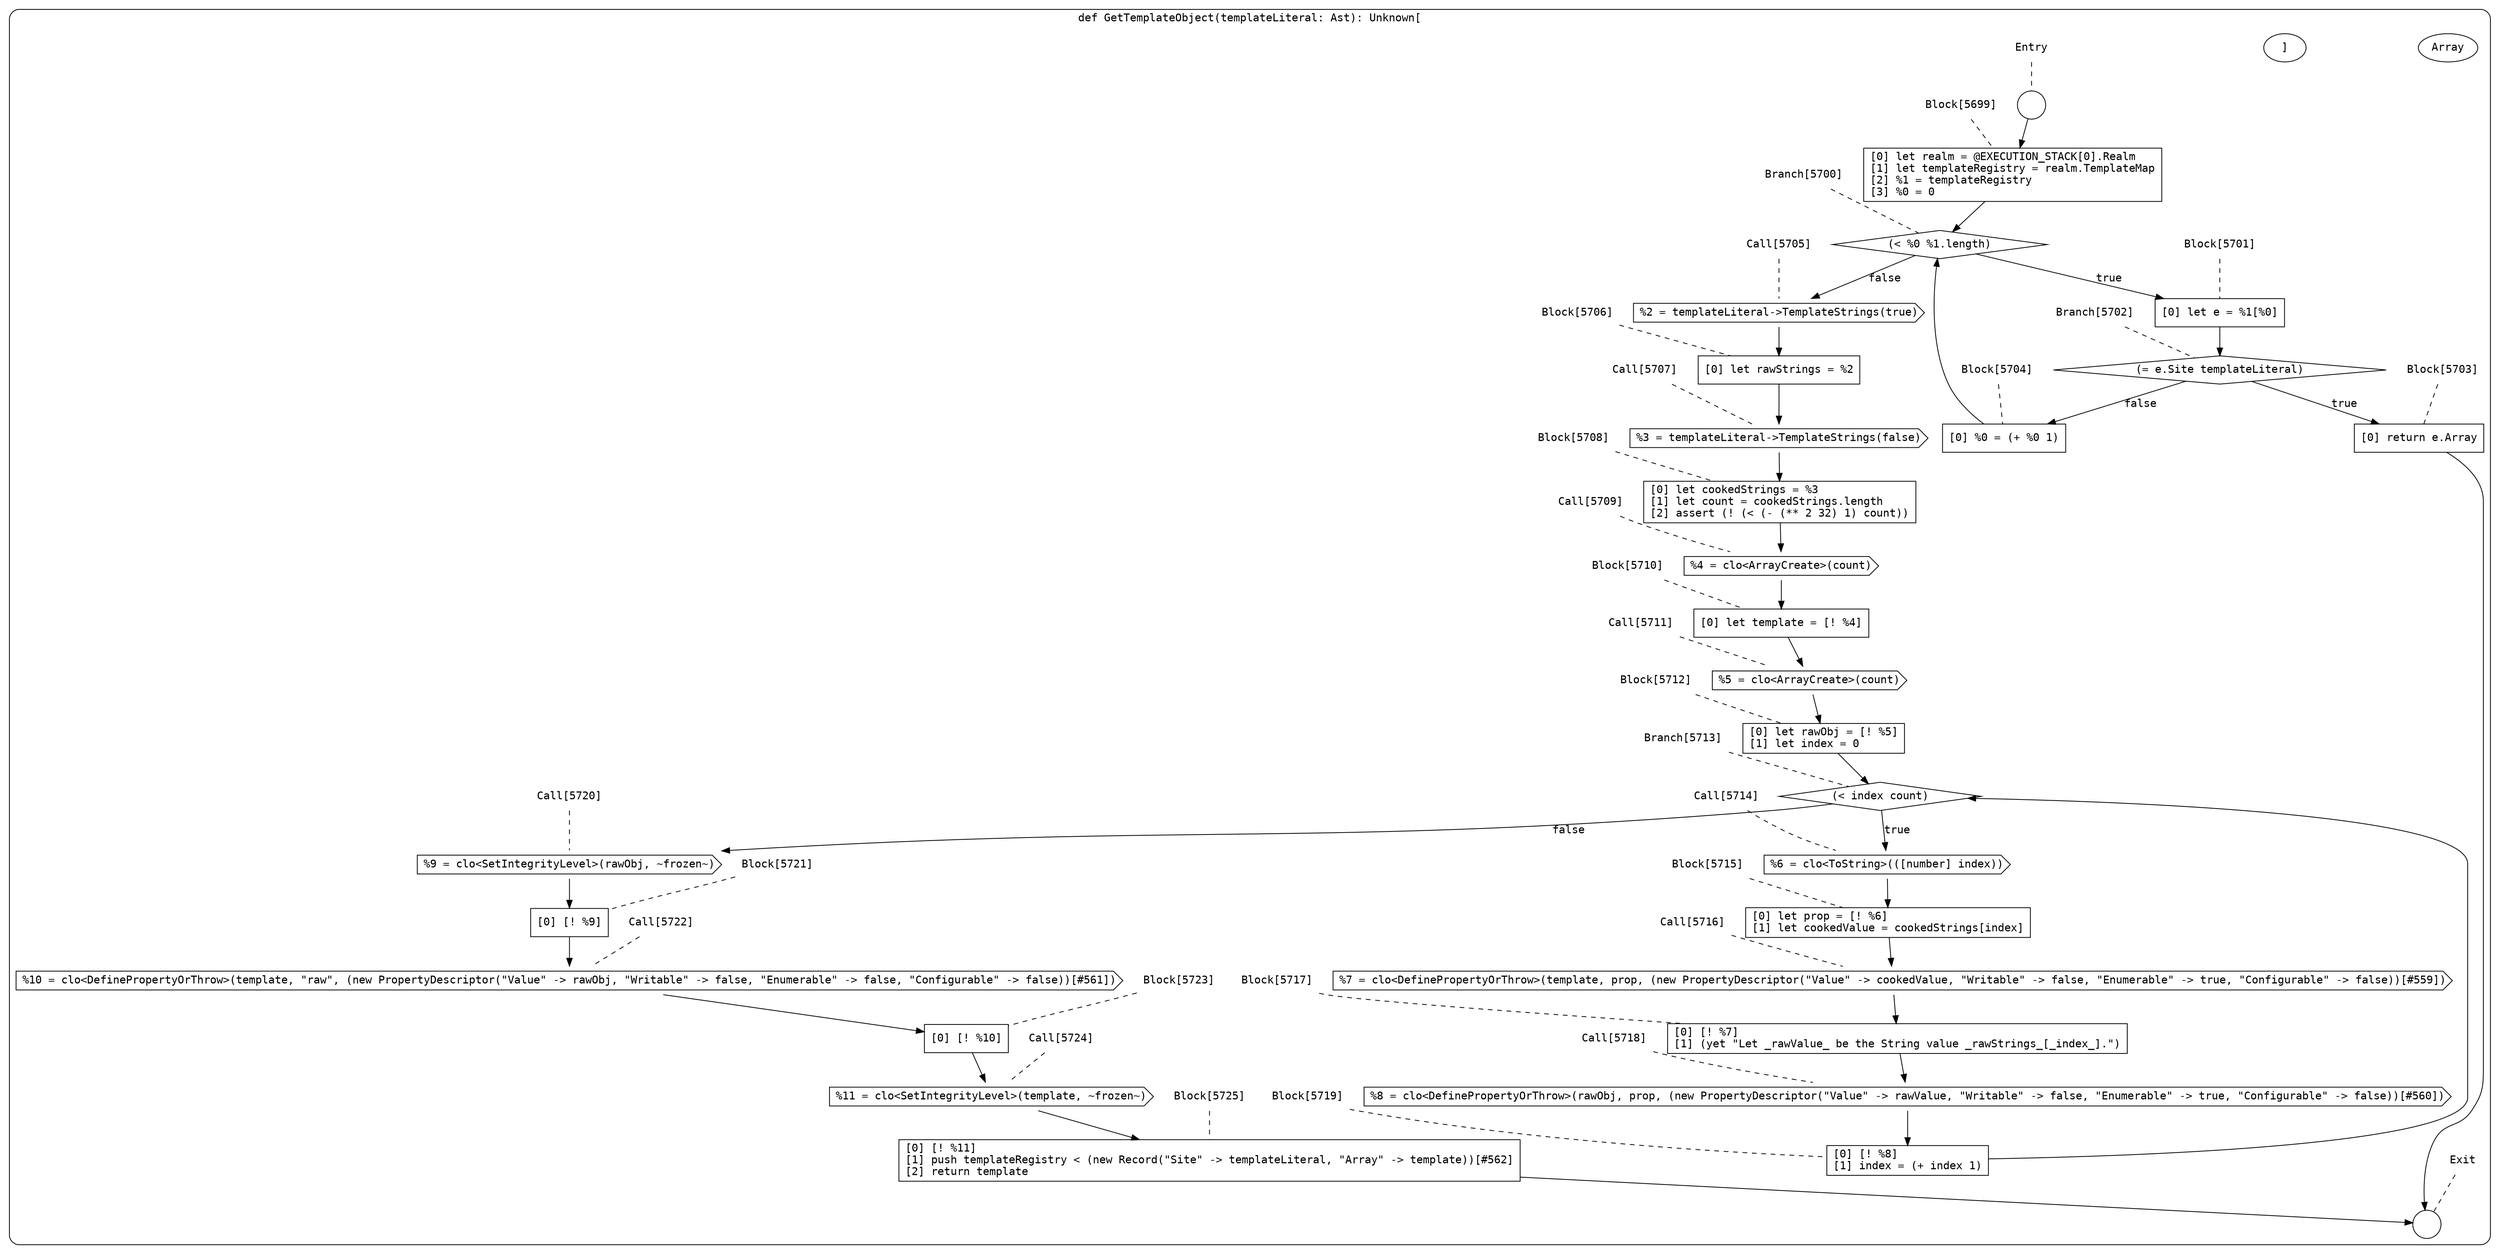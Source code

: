 digraph {
  graph [fontname = "Consolas"]
  node [fontname = "Consolas"]
  edge [fontname = "Consolas"]
  subgraph cluster1245 {
    label = "def GetTemplateObject(templateLiteral: Ast): Unknown["Array"]"
    style = rounded
    cluster1245_entry_name [shape=none, label=<<font color="black">Entry</font>>]
    cluster1245_entry_name -> cluster1245_entry [arrowhead=none, color="black", style=dashed]
    cluster1245_entry [shape=circle label=" " color="black" fillcolor="white" style=filled]
    cluster1245_entry -> node5699 [color="black"]
    cluster1245_exit_name [shape=none, label=<<font color="black">Exit</font>>]
    cluster1245_exit_name -> cluster1245_exit [arrowhead=none, color="black", style=dashed]
    cluster1245_exit [shape=circle label=" " color="black" fillcolor="white" style=filled]
    node5699_name [shape=none, label=<<font color="black">Block[5699]</font>>]
    node5699_name -> node5699 [arrowhead=none, color="black", style=dashed]
    node5699 [shape=box, label=<<font color="black">[0] let realm = @EXECUTION_STACK[0].Realm<BR ALIGN="LEFT"/>[1] let templateRegistry = realm.TemplateMap<BR ALIGN="LEFT"/>[2] %1 = templateRegistry<BR ALIGN="LEFT"/>[3] %0 = 0<BR ALIGN="LEFT"/></font>> color="black" fillcolor="white", style=filled]
    node5699 -> node5700 [color="black"]
    node5700_name [shape=none, label=<<font color="black">Branch[5700]</font>>]
    node5700_name -> node5700 [arrowhead=none, color="black", style=dashed]
    node5700 [shape=diamond, label=<<font color="black">(&lt; %0 %1.length)</font>> color="black" fillcolor="white", style=filled]
    node5700 -> node5701 [label=<<font color="black">true</font>> color="black"]
    node5700 -> node5705 [label=<<font color="black">false</font>> color="black"]
    node5701_name [shape=none, label=<<font color="black">Block[5701]</font>>]
    node5701_name -> node5701 [arrowhead=none, color="black", style=dashed]
    node5701 [shape=box, label=<<font color="black">[0] let e = %1[%0]<BR ALIGN="LEFT"/></font>> color="black" fillcolor="white", style=filled]
    node5701 -> node5702 [color="black"]
    node5705_name [shape=none, label=<<font color="black">Call[5705]</font>>]
    node5705_name -> node5705 [arrowhead=none, color="black", style=dashed]
    node5705 [shape=cds, label=<<font color="black">%2 = templateLiteral-&gt;TemplateStrings(true)</font>> color="black" fillcolor="white", style=filled]
    node5705 -> node5706 [color="black"]
    node5702_name [shape=none, label=<<font color="black">Branch[5702]</font>>]
    node5702_name -> node5702 [arrowhead=none, color="black", style=dashed]
    node5702 [shape=diamond, label=<<font color="black">(= e.Site templateLiteral)</font>> color="black" fillcolor="white", style=filled]
    node5702 -> node5703 [label=<<font color="black">true</font>> color="black"]
    node5702 -> node5704 [label=<<font color="black">false</font>> color="black"]
    node5706_name [shape=none, label=<<font color="black">Block[5706]</font>>]
    node5706_name -> node5706 [arrowhead=none, color="black", style=dashed]
    node5706 [shape=box, label=<<font color="black">[0] let rawStrings = %2<BR ALIGN="LEFT"/></font>> color="black" fillcolor="white", style=filled]
    node5706 -> node5707 [color="black"]
    node5703_name [shape=none, label=<<font color="black">Block[5703]</font>>]
    node5703_name -> node5703 [arrowhead=none, color="black", style=dashed]
    node5703 [shape=box, label=<<font color="black">[0] return e.Array<BR ALIGN="LEFT"/></font>> color="black" fillcolor="white", style=filled]
    node5703 -> cluster1245_exit [color="black"]
    node5704_name [shape=none, label=<<font color="black">Block[5704]</font>>]
    node5704_name -> node5704 [arrowhead=none, color="black", style=dashed]
    node5704 [shape=box, label=<<font color="black">[0] %0 = (+ %0 1)<BR ALIGN="LEFT"/></font>> color="black" fillcolor="white", style=filled]
    node5704 -> node5700 [color="black"]
    node5707_name [shape=none, label=<<font color="black">Call[5707]</font>>]
    node5707_name -> node5707 [arrowhead=none, color="black", style=dashed]
    node5707 [shape=cds, label=<<font color="black">%3 = templateLiteral-&gt;TemplateStrings(false)</font>> color="black" fillcolor="white", style=filled]
    node5707 -> node5708 [color="black"]
    node5708_name [shape=none, label=<<font color="black">Block[5708]</font>>]
    node5708_name -> node5708 [arrowhead=none, color="black", style=dashed]
    node5708 [shape=box, label=<<font color="black">[0] let cookedStrings = %3<BR ALIGN="LEFT"/>[1] let count = cookedStrings.length<BR ALIGN="LEFT"/>[2] assert (! (&lt; (- (** 2 32) 1) count))<BR ALIGN="LEFT"/></font>> color="black" fillcolor="white", style=filled]
    node5708 -> node5709 [color="black"]
    node5709_name [shape=none, label=<<font color="black">Call[5709]</font>>]
    node5709_name -> node5709 [arrowhead=none, color="black", style=dashed]
    node5709 [shape=cds, label=<<font color="black">%4 = clo&lt;ArrayCreate&gt;(count)</font>> color="black" fillcolor="white", style=filled]
    node5709 -> node5710 [color="black"]
    node5710_name [shape=none, label=<<font color="black">Block[5710]</font>>]
    node5710_name -> node5710 [arrowhead=none, color="black", style=dashed]
    node5710 [shape=box, label=<<font color="black">[0] let template = [! %4]<BR ALIGN="LEFT"/></font>> color="black" fillcolor="white", style=filled]
    node5710 -> node5711 [color="black"]
    node5711_name [shape=none, label=<<font color="black">Call[5711]</font>>]
    node5711_name -> node5711 [arrowhead=none, color="black", style=dashed]
    node5711 [shape=cds, label=<<font color="black">%5 = clo&lt;ArrayCreate&gt;(count)</font>> color="black" fillcolor="white", style=filled]
    node5711 -> node5712 [color="black"]
    node5712_name [shape=none, label=<<font color="black">Block[5712]</font>>]
    node5712_name -> node5712 [arrowhead=none, color="black", style=dashed]
    node5712 [shape=box, label=<<font color="black">[0] let rawObj = [! %5]<BR ALIGN="LEFT"/>[1] let index = 0<BR ALIGN="LEFT"/></font>> color="black" fillcolor="white", style=filled]
    node5712 -> node5713 [color="black"]
    node5713_name [shape=none, label=<<font color="black">Branch[5713]</font>>]
    node5713_name -> node5713 [arrowhead=none, color="black", style=dashed]
    node5713 [shape=diamond, label=<<font color="black">(&lt; index count)</font>> color="black" fillcolor="white", style=filled]
    node5713 -> node5714 [label=<<font color="black">true</font>> color="black"]
    node5713 -> node5720 [label=<<font color="black">false</font>> color="black"]
    node5714_name [shape=none, label=<<font color="black">Call[5714]</font>>]
    node5714_name -> node5714 [arrowhead=none, color="black", style=dashed]
    node5714 [shape=cds, label=<<font color="black">%6 = clo&lt;ToString&gt;(([number] index))</font>> color="black" fillcolor="white", style=filled]
    node5714 -> node5715 [color="black"]
    node5720_name [shape=none, label=<<font color="black">Call[5720]</font>>]
    node5720_name -> node5720 [arrowhead=none, color="black", style=dashed]
    node5720 [shape=cds, label=<<font color="black">%9 = clo&lt;SetIntegrityLevel&gt;(rawObj, ~frozen~)</font>> color="black" fillcolor="white", style=filled]
    node5720 -> node5721 [color="black"]
    node5715_name [shape=none, label=<<font color="black">Block[5715]</font>>]
    node5715_name -> node5715 [arrowhead=none, color="black", style=dashed]
    node5715 [shape=box, label=<<font color="black">[0] let prop = [! %6]<BR ALIGN="LEFT"/>[1] let cookedValue = cookedStrings[index]<BR ALIGN="LEFT"/></font>> color="black" fillcolor="white", style=filled]
    node5715 -> node5716 [color="black"]
    node5721_name [shape=none, label=<<font color="black">Block[5721]</font>>]
    node5721_name -> node5721 [arrowhead=none, color="black", style=dashed]
    node5721 [shape=box, label=<<font color="black">[0] [! %9]<BR ALIGN="LEFT"/></font>> color="black" fillcolor="white", style=filled]
    node5721 -> node5722 [color="black"]
    node5716_name [shape=none, label=<<font color="black">Call[5716]</font>>]
    node5716_name -> node5716 [arrowhead=none, color="black", style=dashed]
    node5716 [shape=cds, label=<<font color="black">%7 = clo&lt;DefinePropertyOrThrow&gt;(template, prop, (new PropertyDescriptor(&quot;Value&quot; -&gt; cookedValue, &quot;Writable&quot; -&gt; false, &quot;Enumerable&quot; -&gt; true, &quot;Configurable&quot; -&gt; false))[#559])</font>> color="black" fillcolor="white", style=filled]
    node5716 -> node5717 [color="black"]
    node5722_name [shape=none, label=<<font color="black">Call[5722]</font>>]
    node5722_name -> node5722 [arrowhead=none, color="black", style=dashed]
    node5722 [shape=cds, label=<<font color="black">%10 = clo&lt;DefinePropertyOrThrow&gt;(template, &quot;raw&quot;, (new PropertyDescriptor(&quot;Value&quot; -&gt; rawObj, &quot;Writable&quot; -&gt; false, &quot;Enumerable&quot; -&gt; false, &quot;Configurable&quot; -&gt; false))[#561])</font>> color="black" fillcolor="white", style=filled]
    node5722 -> node5723 [color="black"]
    node5717_name [shape=none, label=<<font color="black">Block[5717]</font>>]
    node5717_name -> node5717 [arrowhead=none, color="black", style=dashed]
    node5717 [shape=box, label=<<font color="black">[0] [! %7]<BR ALIGN="LEFT"/>[1] (yet &quot;Let _rawValue_ be the String value _rawStrings_[_index_].&quot;)<BR ALIGN="LEFT"/></font>> color="black" fillcolor="white", style=filled]
    node5717 -> node5718 [color="black"]
    node5723_name [shape=none, label=<<font color="black">Block[5723]</font>>]
    node5723_name -> node5723 [arrowhead=none, color="black", style=dashed]
    node5723 [shape=box, label=<<font color="black">[0] [! %10]<BR ALIGN="LEFT"/></font>> color="black" fillcolor="white", style=filled]
    node5723 -> node5724 [color="black"]
    node5718_name [shape=none, label=<<font color="black">Call[5718]</font>>]
    node5718_name -> node5718 [arrowhead=none, color="black", style=dashed]
    node5718 [shape=cds, label=<<font color="black">%8 = clo&lt;DefinePropertyOrThrow&gt;(rawObj, prop, (new PropertyDescriptor(&quot;Value&quot; -&gt; rawValue, &quot;Writable&quot; -&gt; false, &quot;Enumerable&quot; -&gt; true, &quot;Configurable&quot; -&gt; false))[#560])</font>> color="black" fillcolor="white", style=filled]
    node5718 -> node5719 [color="black"]
    node5724_name [shape=none, label=<<font color="black">Call[5724]</font>>]
    node5724_name -> node5724 [arrowhead=none, color="black", style=dashed]
    node5724 [shape=cds, label=<<font color="black">%11 = clo&lt;SetIntegrityLevel&gt;(template, ~frozen~)</font>> color="black" fillcolor="white", style=filled]
    node5724 -> node5725 [color="black"]
    node5719_name [shape=none, label=<<font color="black">Block[5719]</font>>]
    node5719_name -> node5719 [arrowhead=none, color="black", style=dashed]
    node5719 [shape=box, label=<<font color="black">[0] [! %8]<BR ALIGN="LEFT"/>[1] index = (+ index 1)<BR ALIGN="LEFT"/></font>> color="black" fillcolor="white", style=filled]
    node5719 -> node5713 [color="black"]
    node5725_name [shape=none, label=<<font color="black">Block[5725]</font>>]
    node5725_name -> node5725 [arrowhead=none, color="black", style=dashed]
    node5725 [shape=box, label=<<font color="black">[0] [! %11]<BR ALIGN="LEFT"/>[1] push templateRegistry &lt; (new Record(&quot;Site&quot; -&gt; templateLiteral, &quot;Array&quot; -&gt; template))[#562]<BR ALIGN="LEFT"/>[2] return template<BR ALIGN="LEFT"/></font>> color="black" fillcolor="white", style=filled]
    node5725 -> cluster1245_exit [color="black"]
  }
}